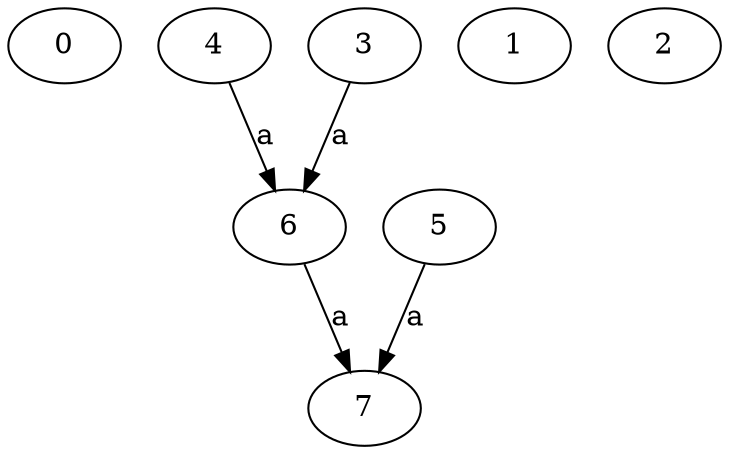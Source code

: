 strict digraph  {
0;
4;
1;
5;
6;
2;
3;
7;
4 -> 6  [label=a];
5 -> 7  [label=a];
6 -> 7  [label=a];
3 -> 6  [label=a];
}
